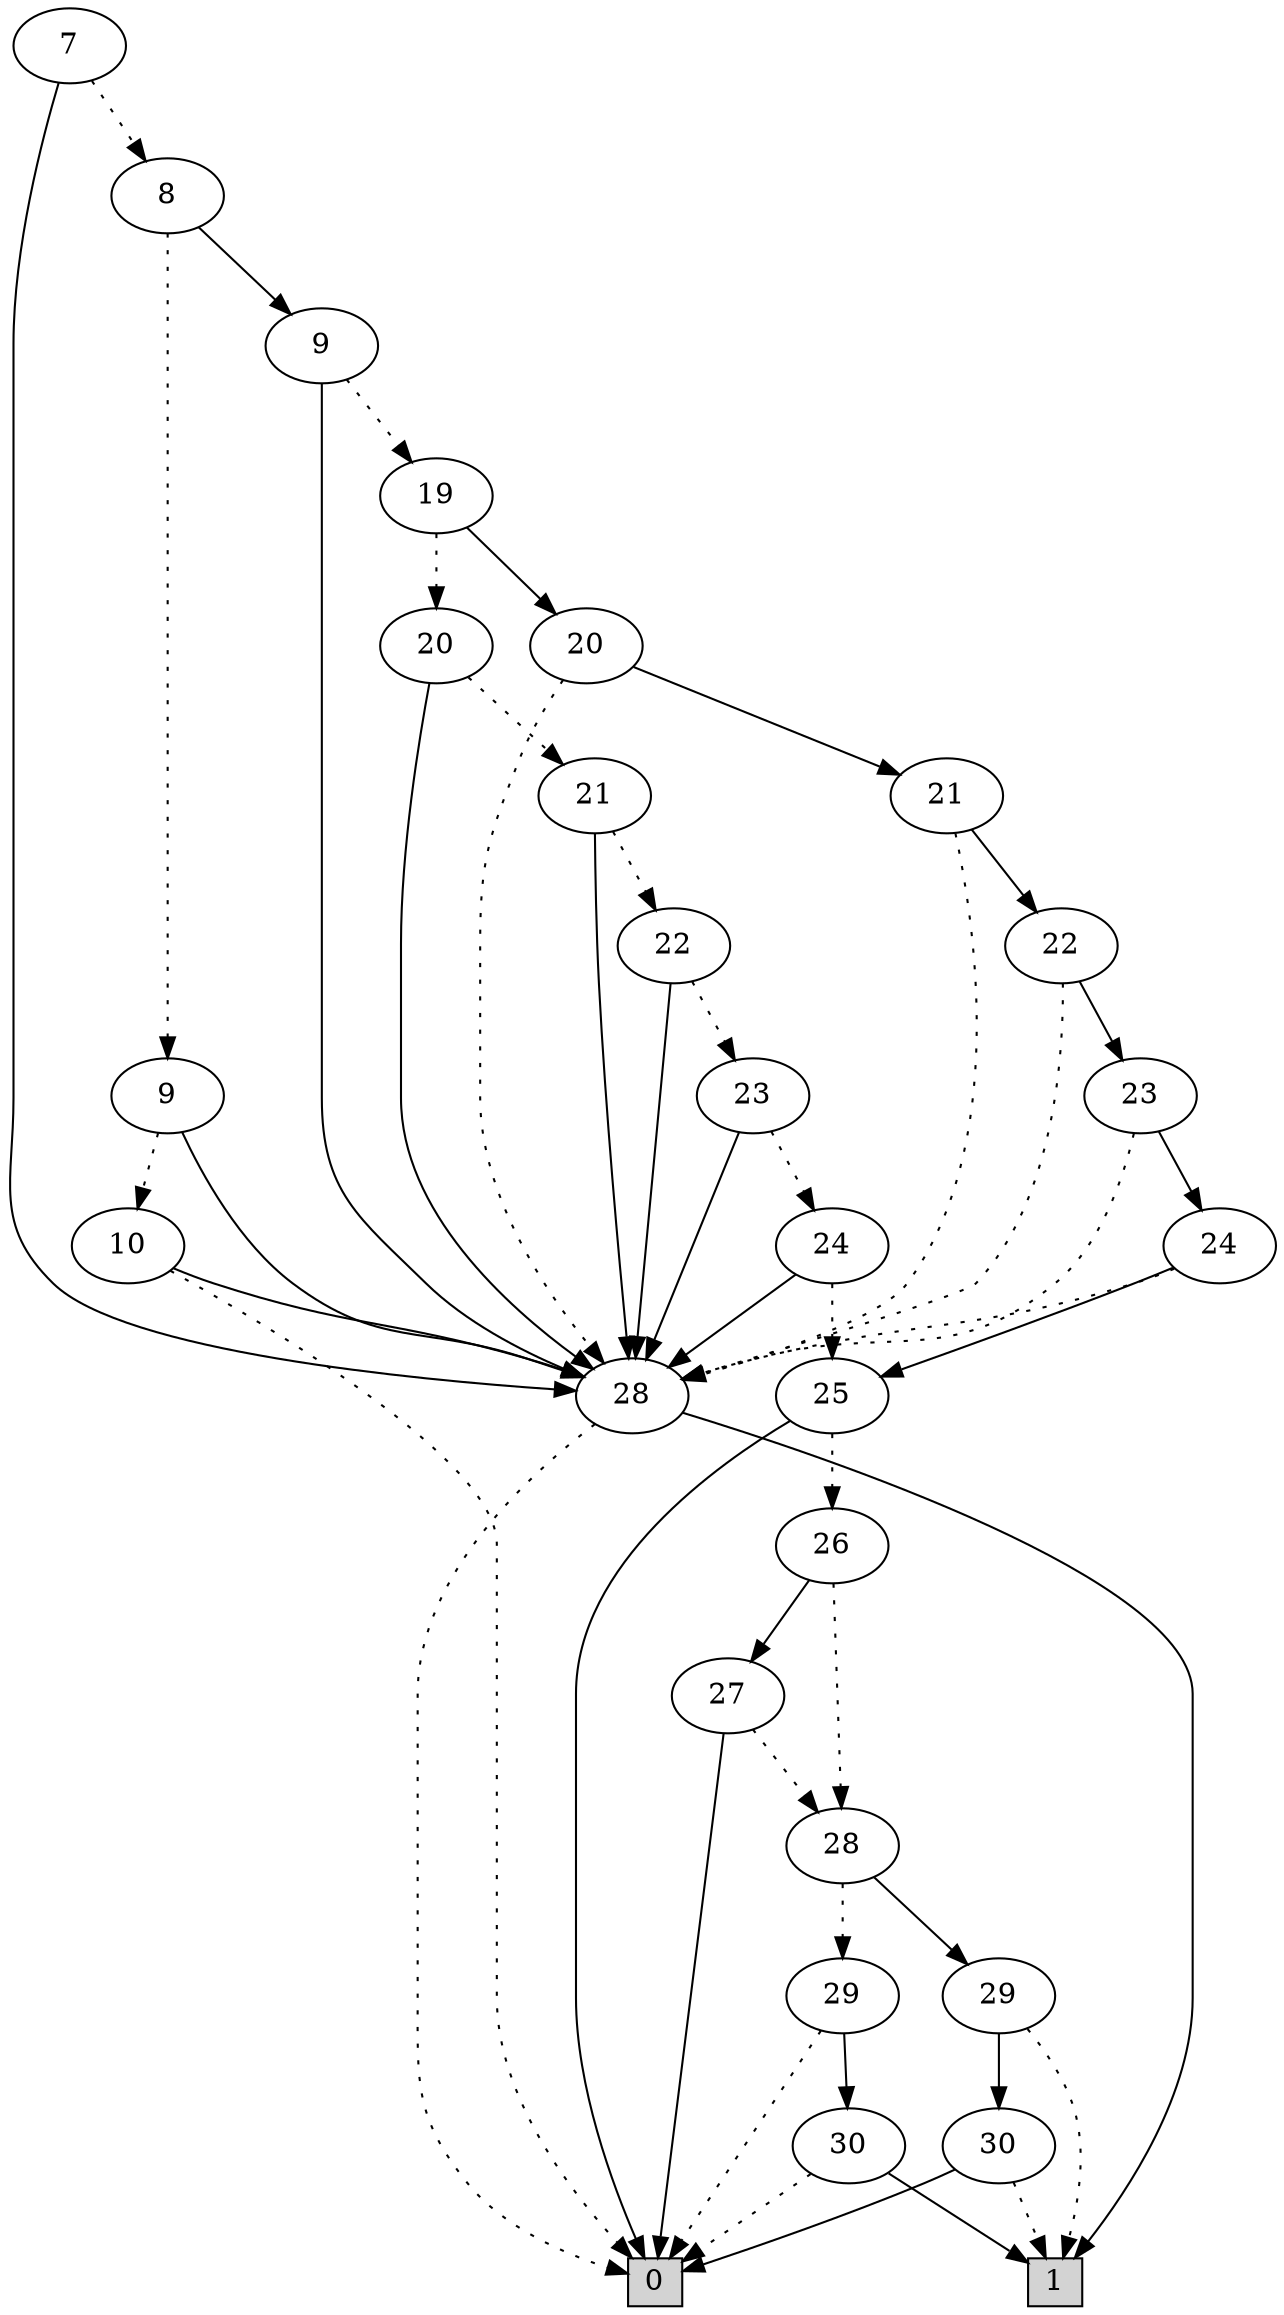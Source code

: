 digraph G {
0 [shape=box, label="0", style=filled, shape=box, height=0.3, width=0.3];
1 [shape=box, label="1", style=filled, shape=box, height=0.3, width=0.3];
1065 [label="7"];
1065 -> 1064 [style=dotted];
1065 -> 58 [style=filled];
1064 [label="8"];
1064 -> 971 [style=dotted];
1064 -> 1063 [style=filled];
971 [label="9"];
971 -> 970 [style=dotted];
971 -> 58 [style=filled];
970 [label="10"];
970 -> 0 [style=dotted];
970 -> 58 [style=filled];
58 [label="28"];
58 -> 0 [style=dotted];
58 -> 1 [style=filled];
1063 [label="9"];
1063 -> 1062 [style=dotted];
1063 -> 58 [style=filled];
1062 [label="19"];
1062 -> 1056 [style=dotted];
1062 -> 1061 [style=filled];
1056 [label="20"];
1056 -> 1055 [style=dotted];
1056 -> 58 [style=filled];
1055 [label="21"];
1055 -> 1054 [style=dotted];
1055 -> 58 [style=filled];
1054 [label="22"];
1054 -> 1053 [style=dotted];
1054 -> 58 [style=filled];
1053 [label="23"];
1053 -> 1052 [style=dotted];
1053 -> 58 [style=filled];
1052 [label="24"];
1052 -> 1006 [style=dotted];
1052 -> 58 [style=filled];
1006 [label="25"];
1006 -> 1005 [style=dotted];
1006 -> 0 [style=filled];
1005 [label="26"];
1005 -> 1003 [style=dotted];
1005 -> 1004 [style=filled];
1003 [label="28"];
1003 -> 392 [style=dotted];
1003 -> 393 [style=filled];
392 [label="29"];
392 -> 0 [style=dotted];
392 -> 62 [style=filled];
62 [label="30"];
62 -> 0 [style=dotted];
62 -> 1 [style=filled];
393 [label="29"];
393 -> 1 [style=dotted];
393 -> 63 [style=filled];
63 [label="30"];
63 -> 1 [style=dotted];
63 -> 0 [style=filled];
1004 [label="27"];
1004 -> 1003 [style=dotted];
1004 -> 0 [style=filled];
1061 [label="20"];
1061 -> 58 [style=dotted];
1061 -> 1060 [style=filled];
1060 [label="21"];
1060 -> 58 [style=dotted];
1060 -> 1059 [style=filled];
1059 [label="22"];
1059 -> 58 [style=dotted];
1059 -> 1058 [style=filled];
1058 [label="23"];
1058 -> 58 [style=dotted];
1058 -> 1057 [style=filled];
1057 [label="24"];
1057 -> 58 [style=dotted];
1057 -> 1006 [style=filled];
}
